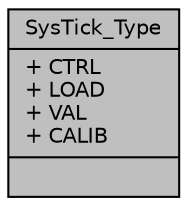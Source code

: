 digraph "SysTick_Type"
{
  edge [fontname="Helvetica",fontsize="10",labelfontname="Helvetica",labelfontsize="10"];
  node [fontname="Helvetica",fontsize="10",shape=record];
  Node1 [label="{SysTick_Type\n|+ CTRL\l+ LOAD\l+ VAL\l+ CALIB\l|}",height=0.2,width=0.4,color="black", fillcolor="grey75", style="filled", fontcolor="black"];
}
